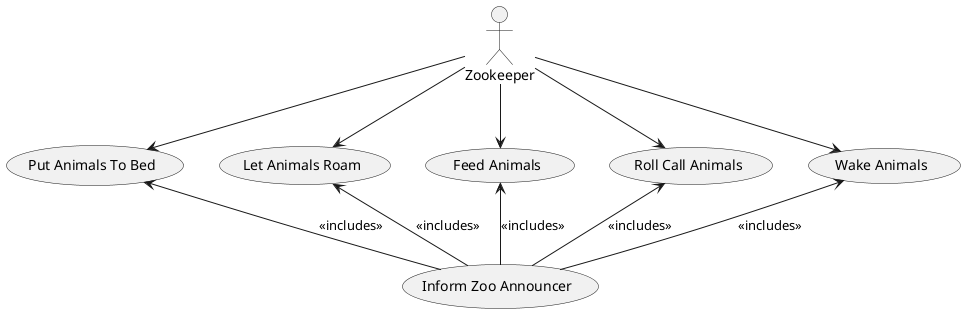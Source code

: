@startuml Q5-With-Observer

Zookeeper -down-> (Wake Animals)
Zookeeper -down-> (Roll Call Animals)
Zookeeper -down-> (Feed Animals)
Zookeeper -down-> (Let Animals Roam)
Zookeeper -down-> (Put Animals To Bed)

(Inform Zoo Announcer) -up-> (Wake Animals) : <<includes>>
(Inform Zoo Announcer) -up-> (Roll Call Animals) : <<includes>>
(Inform Zoo Announcer) -up-> (Feed Animals) : <<includes>>
(Inform Zoo Announcer) -up-> (Let Animals Roam) : <<includes>>
(Inform Zoo Announcer) -up-> (Put Animals To Bed) : <<includes>>

@enduml